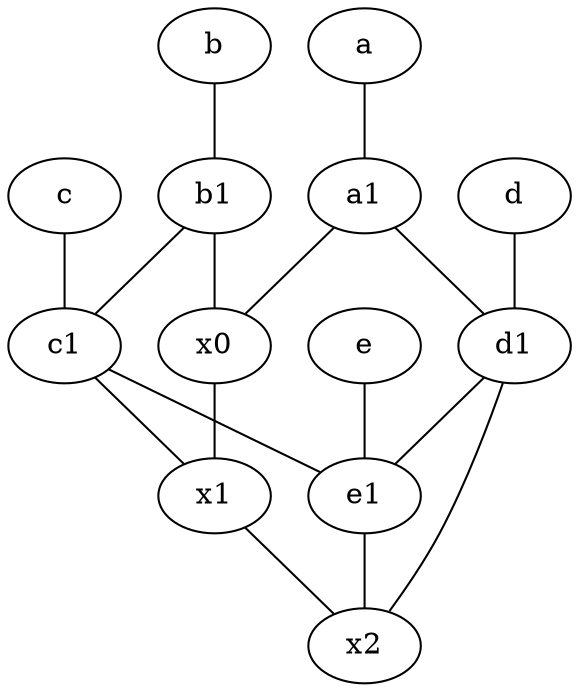 graph {
	node [labelfontsize=50]
	e [labelfontsize=50 pos="7,9!"]
	x1 [labelfontsize=50]
	a [labelfontsize=50 pos="8,2!"]
	a1 [labelfontsize=50 pos="8,3!"]
	x2 [labelfontsize=50]
	d1 [labelfontsize=50 pos="3,5!"]
	b1 [labelfontsize=50 pos="9,4!"]
	c1 [labelfontsize=50 pos="4.5,3!"]
	e1 [labelfontsize=50 pos="7,7!"]
	b [labelfontsize=50 pos="10,4!"]
	x0 [labelfontsize=50]
	d [labelfontsize=50 pos="2,5!"]
	c [labelfontsize=50 pos="4.5,2!"]
	a1 -- x0
	b1 -- x0
	a -- a1
	c -- c1
	b -- b1
	a1 -- d1
	b1 -- c1
	c1 -- e1
	d1 -- e1
	x0 -- x1
	e1 -- x2
	d -- d1
	c1 -- x1
	x1 -- x2
	d1 -- x2
	e -- e1
}

